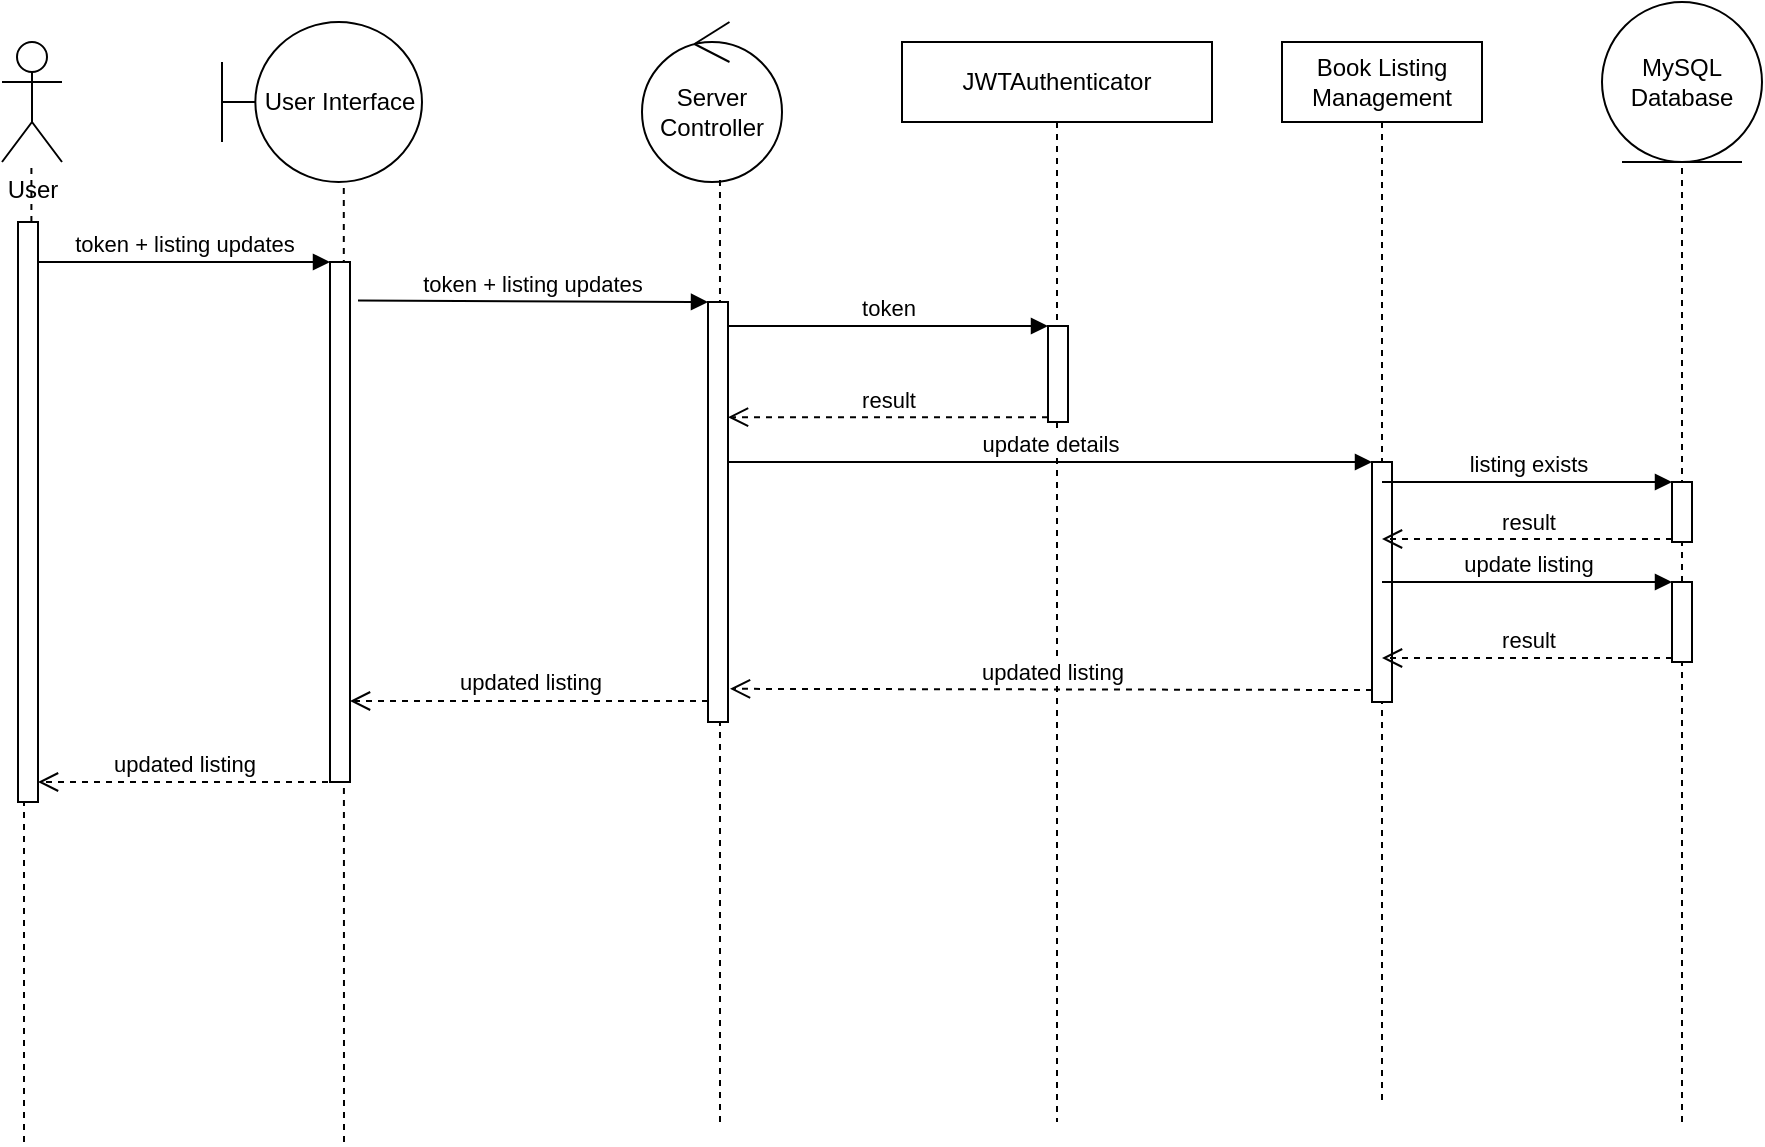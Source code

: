 <mxfile version="14.4.3" type="device"><diagram id="Q7-L8lqXE33h4A8Xykoe" name="Page-1"><mxGraphModel dx="1186" dy="625" grid="1" gridSize="10" guides="1" tooltips="1" connect="1" arrows="1" fold="1" page="1" pageScale="1" pageWidth="850" pageHeight="1100" math="0" shadow="0"><root><mxCell id="0"/><mxCell id="1" parent="0"/><mxCell id="-TdqNTUNnr00_hBFYkaH-1" value="User" style="shape=umlActor;verticalLabelPosition=bottom;verticalAlign=top;html=1;outlineConnect=0;" vertex="1" parent="1"><mxGeometry x="80" y="50" width="30" height="60" as="geometry"/></mxCell><mxCell id="-TdqNTUNnr00_hBFYkaH-2" value="" style="endArrow=none;dashed=1;html=1;" edge="1" parent="1" source="-TdqNTUNnr00_hBFYkaH-14" target="-TdqNTUNnr00_hBFYkaH-1"><mxGeometry width="50" height="50" relative="1" as="geometry"><mxPoint x="91" y="660" as="sourcePoint"/><mxPoint x="130" y="150" as="targetPoint"/></mxGeometry></mxCell><mxCell id="-TdqNTUNnr00_hBFYkaH-3" value="User Interface" style="shape=umlBoundary;whiteSpace=wrap;html=1;" vertex="1" parent="1"><mxGeometry x="190" y="40" width="100" height="80" as="geometry"/></mxCell><mxCell id="-TdqNTUNnr00_hBFYkaH-4" value="" style="endArrow=none;dashed=1;html=1;" edge="1" parent="1"><mxGeometry width="50" height="50" relative="1" as="geometry"><mxPoint x="251" y="600" as="sourcePoint"/><mxPoint x="250.893" y="120" as="targetPoint"/></mxGeometry></mxCell><mxCell id="-TdqNTUNnr00_hBFYkaH-5" value="Server Controller" style="ellipse;shape=umlControl;whiteSpace=wrap;html=1;" vertex="1" parent="1"><mxGeometry x="400" y="40" width="70" height="80" as="geometry"/></mxCell><mxCell id="-TdqNTUNnr00_hBFYkaH-6" value="" style="endArrow=none;dashed=1;html=1;entryX=0.557;entryY=0.975;entryDx=0;entryDy=0;entryPerimeter=0;" edge="1" parent="1" target="-TdqNTUNnr00_hBFYkaH-5"><mxGeometry width="50" height="50" relative="1" as="geometry"><mxPoint x="439" y="590" as="sourcePoint"/><mxPoint x="260.893" y="130" as="targetPoint"/></mxGeometry></mxCell><mxCell id="-TdqNTUNnr00_hBFYkaH-7" value="" style="html=1;points=[];perimeter=orthogonalPerimeter;" vertex="1" parent="1"><mxGeometry x="244" y="160" width="10" height="260" as="geometry"/></mxCell><mxCell id="-TdqNTUNnr00_hBFYkaH-8" value="token + listing updates" style="html=1;verticalAlign=bottom;endArrow=block;entryX=0;entryY=0;" edge="1" parent="1" source="-TdqNTUNnr00_hBFYkaH-14" target="-TdqNTUNnr00_hBFYkaH-7"><mxGeometry relative="1" as="geometry"><mxPoint x="130" y="190" as="sourcePoint"/></mxGeometry></mxCell><mxCell id="-TdqNTUNnr00_hBFYkaH-9" value="updated listing" style="html=1;verticalAlign=bottom;endArrow=open;dashed=1;endSize=8;exitX=-0.1;exitY=1;exitDx=0;exitDy=0;exitPerimeter=0;" edge="1" parent="1" source="-TdqNTUNnr00_hBFYkaH-7" target="-TdqNTUNnr00_hBFYkaH-14"><mxGeometry relative="1" as="geometry"><mxPoint x="110" y="410" as="targetPoint"/></mxGeometry></mxCell><mxCell id="-TdqNTUNnr00_hBFYkaH-10" value="MySQL Database" style="ellipse;shape=umlEntity;whiteSpace=wrap;html=1;" vertex="1" parent="1"><mxGeometry x="880" y="30" width="80" height="80" as="geometry"/></mxCell><mxCell id="-TdqNTUNnr00_hBFYkaH-11" value="" style="html=1;points=[];perimeter=orthogonalPerimeter;" vertex="1" parent="1"><mxGeometry x="433" y="180" width="10" height="210" as="geometry"/></mxCell><mxCell id="-TdqNTUNnr00_hBFYkaH-12" value="token + listing updates" style="html=1;verticalAlign=bottom;endArrow=block;entryX=0;entryY=0;exitX=1.4;exitY=0.074;exitDx=0;exitDy=0;exitPerimeter=0;" edge="1" parent="1" source="-TdqNTUNnr00_hBFYkaH-7" target="-TdqNTUNnr00_hBFYkaH-11"><mxGeometry relative="1" as="geometry"><mxPoint x="360" y="180" as="sourcePoint"/></mxGeometry></mxCell><mxCell id="-TdqNTUNnr00_hBFYkaH-13" value="updated listing" style="html=1;verticalAlign=bottom;endArrow=open;dashed=1;endSize=8;exitX=0;exitY=0.95;" edge="1" parent="1" source="-TdqNTUNnr00_hBFYkaH-11" target="-TdqNTUNnr00_hBFYkaH-7"><mxGeometry relative="1" as="geometry"><mxPoint x="360" y="256" as="targetPoint"/></mxGeometry></mxCell><mxCell id="-TdqNTUNnr00_hBFYkaH-14" value="" style="html=1;points=[];perimeter=orthogonalPerimeter;" vertex="1" parent="1"><mxGeometry x="88" y="140" width="10" height="290" as="geometry"/></mxCell><mxCell id="-TdqNTUNnr00_hBFYkaH-15" value="" style="endArrow=none;dashed=1;html=1;" edge="1" parent="1" target="-TdqNTUNnr00_hBFYkaH-14"><mxGeometry width="50" height="50" relative="1" as="geometry"><mxPoint x="91" y="600" as="sourcePoint"/><mxPoint x="94.793" y="110" as="targetPoint"/></mxGeometry></mxCell><mxCell id="-TdqNTUNnr00_hBFYkaH-16" value="JWTAuthenticator" style="shape=umlLifeline;perimeter=lifelinePerimeter;whiteSpace=wrap;html=1;container=1;collapsible=0;recursiveResize=0;outlineConnect=0;" vertex="1" parent="1"><mxGeometry x="530" y="50" width="155" height="540" as="geometry"/></mxCell><mxCell id="-TdqNTUNnr00_hBFYkaH-17" value="" style="html=1;points=[];perimeter=orthogonalPerimeter;" vertex="1" parent="-TdqNTUNnr00_hBFYkaH-16"><mxGeometry x="73" y="142" width="10" height="48" as="geometry"/></mxCell><mxCell id="-TdqNTUNnr00_hBFYkaH-20" value="token" style="html=1;verticalAlign=bottom;endArrow=block;entryX=0;entryY=0;" edge="1" parent="1" source="-TdqNTUNnr00_hBFYkaH-11" target="-TdqNTUNnr00_hBFYkaH-17"><mxGeometry relative="1" as="geometry"><mxPoint x="533" y="192" as="sourcePoint"/></mxGeometry></mxCell><mxCell id="-TdqNTUNnr00_hBFYkaH-21" value="result" style="html=1;verticalAlign=bottom;endArrow=open;dashed=1;endSize=8;exitX=0;exitY=0.95;" edge="1" parent="1" source="-TdqNTUNnr00_hBFYkaH-17" target="-TdqNTUNnr00_hBFYkaH-11"><mxGeometry relative="1" as="geometry"><mxPoint x="533" y="268" as="targetPoint"/></mxGeometry></mxCell><mxCell id="-TdqNTUNnr00_hBFYkaH-22" value="update details" style="html=1;verticalAlign=bottom;endArrow=block;entryX=0;entryY=0;" edge="1" parent="1" source="-TdqNTUNnr00_hBFYkaH-11" target="-TdqNTUNnr00_hBFYkaH-25"><mxGeometry relative="1" as="geometry"><mxPoint x="665" y="330" as="sourcePoint"/></mxGeometry></mxCell><mxCell id="-TdqNTUNnr00_hBFYkaH-23" value="updated listing" style="html=1;verticalAlign=bottom;endArrow=open;dashed=1;endSize=8;exitX=0;exitY=0.95;entryX=1.1;entryY=0.921;entryDx=0;entryDy=0;entryPerimeter=0;" edge="1" parent="1" source="-TdqNTUNnr00_hBFYkaH-25" target="-TdqNTUNnr00_hBFYkaH-11"><mxGeometry relative="1" as="geometry"><mxPoint x="665" y="406" as="targetPoint"/></mxGeometry></mxCell><mxCell id="-TdqNTUNnr00_hBFYkaH-24" value="Book Listing Management" style="shape=umlLifeline;perimeter=lifelinePerimeter;whiteSpace=wrap;html=1;container=1;collapsible=0;recursiveResize=0;outlineConnect=0;" vertex="1" parent="1"><mxGeometry x="720" y="50" width="100" height="530" as="geometry"/></mxCell><mxCell id="-TdqNTUNnr00_hBFYkaH-25" value="" style="html=1;points=[];perimeter=orthogonalPerimeter;" vertex="1" parent="-TdqNTUNnr00_hBFYkaH-24"><mxGeometry x="45" y="210" width="10" height="120" as="geometry"/></mxCell><mxCell id="-TdqNTUNnr00_hBFYkaH-26" value="" style="endArrow=none;dashed=1;html=1;entryX=0.5;entryY=1;entryDx=0;entryDy=0;" edge="1" parent="1" target="-TdqNTUNnr00_hBFYkaH-10"><mxGeometry width="50" height="50" relative="1" as="geometry"><mxPoint x="920" y="590" as="sourcePoint"/><mxPoint x="1090" y="170" as="targetPoint"/></mxGeometry></mxCell><mxCell id="-TdqNTUNnr00_hBFYkaH-32" value="" style="html=1;points=[];perimeter=orthogonalPerimeter;" vertex="1" parent="1"><mxGeometry x="915" y="270" width="10" height="30" as="geometry"/></mxCell><mxCell id="-TdqNTUNnr00_hBFYkaH-33" value="listing exists" style="html=1;verticalAlign=bottom;endArrow=block;entryX=0;entryY=0;" edge="1" target="-TdqNTUNnr00_hBFYkaH-32" parent="1" source="-TdqNTUNnr00_hBFYkaH-24"><mxGeometry relative="1" as="geometry"><mxPoint x="845" y="270" as="sourcePoint"/></mxGeometry></mxCell><mxCell id="-TdqNTUNnr00_hBFYkaH-34" value="result" style="html=1;verticalAlign=bottom;endArrow=open;dashed=1;endSize=8;exitX=0;exitY=0.95;" edge="1" source="-TdqNTUNnr00_hBFYkaH-32" parent="1" target="-TdqNTUNnr00_hBFYkaH-24"><mxGeometry relative="1" as="geometry"><mxPoint x="845" y="346" as="targetPoint"/></mxGeometry></mxCell><mxCell id="-TdqNTUNnr00_hBFYkaH-35" value="" style="html=1;points=[];perimeter=orthogonalPerimeter;" vertex="1" parent="1"><mxGeometry x="915" y="320" width="10" height="40" as="geometry"/></mxCell><mxCell id="-TdqNTUNnr00_hBFYkaH-36" value="update listing" style="html=1;verticalAlign=bottom;endArrow=block;entryX=0;entryY=0;" edge="1" target="-TdqNTUNnr00_hBFYkaH-35" parent="1" source="-TdqNTUNnr00_hBFYkaH-24"><mxGeometry relative="1" as="geometry"><mxPoint x="845" y="320" as="sourcePoint"/></mxGeometry></mxCell><mxCell id="-TdqNTUNnr00_hBFYkaH-37" value="result" style="html=1;verticalAlign=bottom;endArrow=open;dashed=1;endSize=8;exitX=0;exitY=0.95;" edge="1" source="-TdqNTUNnr00_hBFYkaH-35" parent="1" target="-TdqNTUNnr00_hBFYkaH-24"><mxGeometry relative="1" as="geometry"><mxPoint x="845" y="396" as="targetPoint"/></mxGeometry></mxCell></root></mxGraphModel></diagram></mxfile>